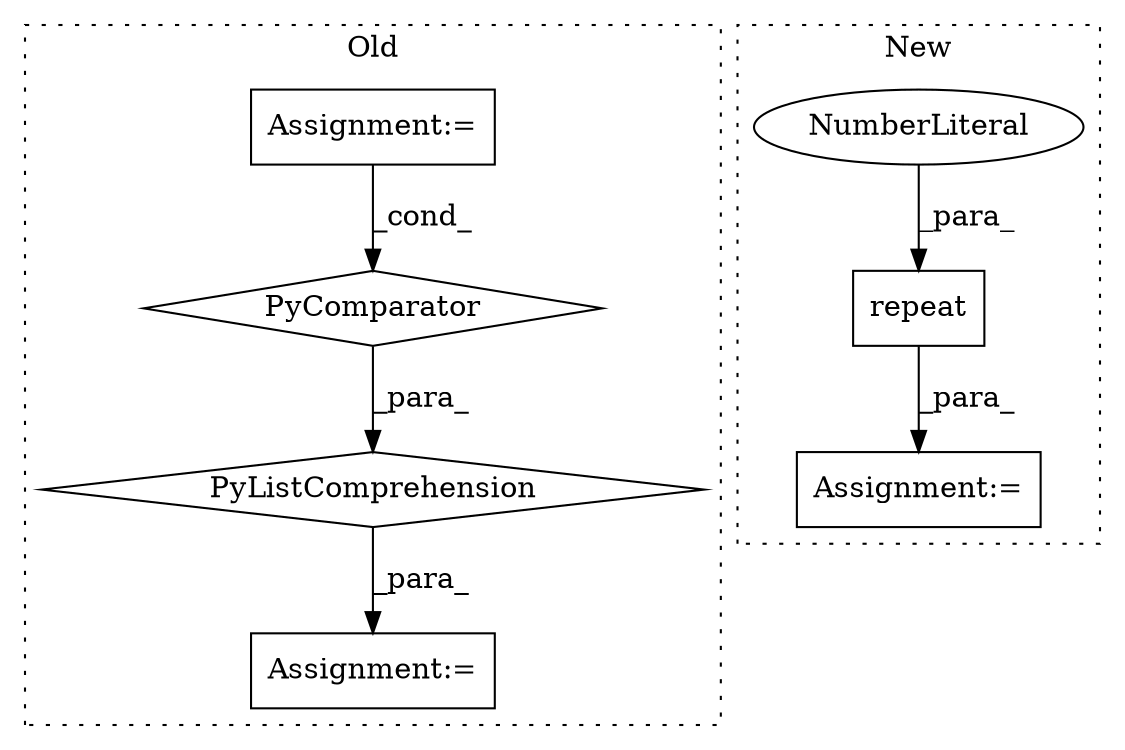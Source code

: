 digraph G {
subgraph cluster0 {
1 [label="PyListComprehension" a="109" s="5941" l="188" shape="diamond"];
4 [label="PyComparator" a="113" s="6091" l="30" shape="diamond"];
6 [label="Assignment:=" a="7" s="6136" l="1" shape="box"];
7 [label="Assignment:=" a="7" s="6091" l="30" shape="box"];
label = "Old";
style="dotted";
}
subgraph cluster1 {
2 [label="repeat" a="32" s="6959,7050" l="7,1" shape="box"];
3 [label="NumberLiteral" a="34" s="7049" l="1" shape="ellipse"];
5 [label="Assignment:=" a="7" s="6952" l="1" shape="box"];
label = "New";
style="dotted";
}
1 -> 6 [label="_para_"];
2 -> 5 [label="_para_"];
3 -> 2 [label="_para_"];
4 -> 1 [label="_para_"];
7 -> 4 [label="_cond_"];
}